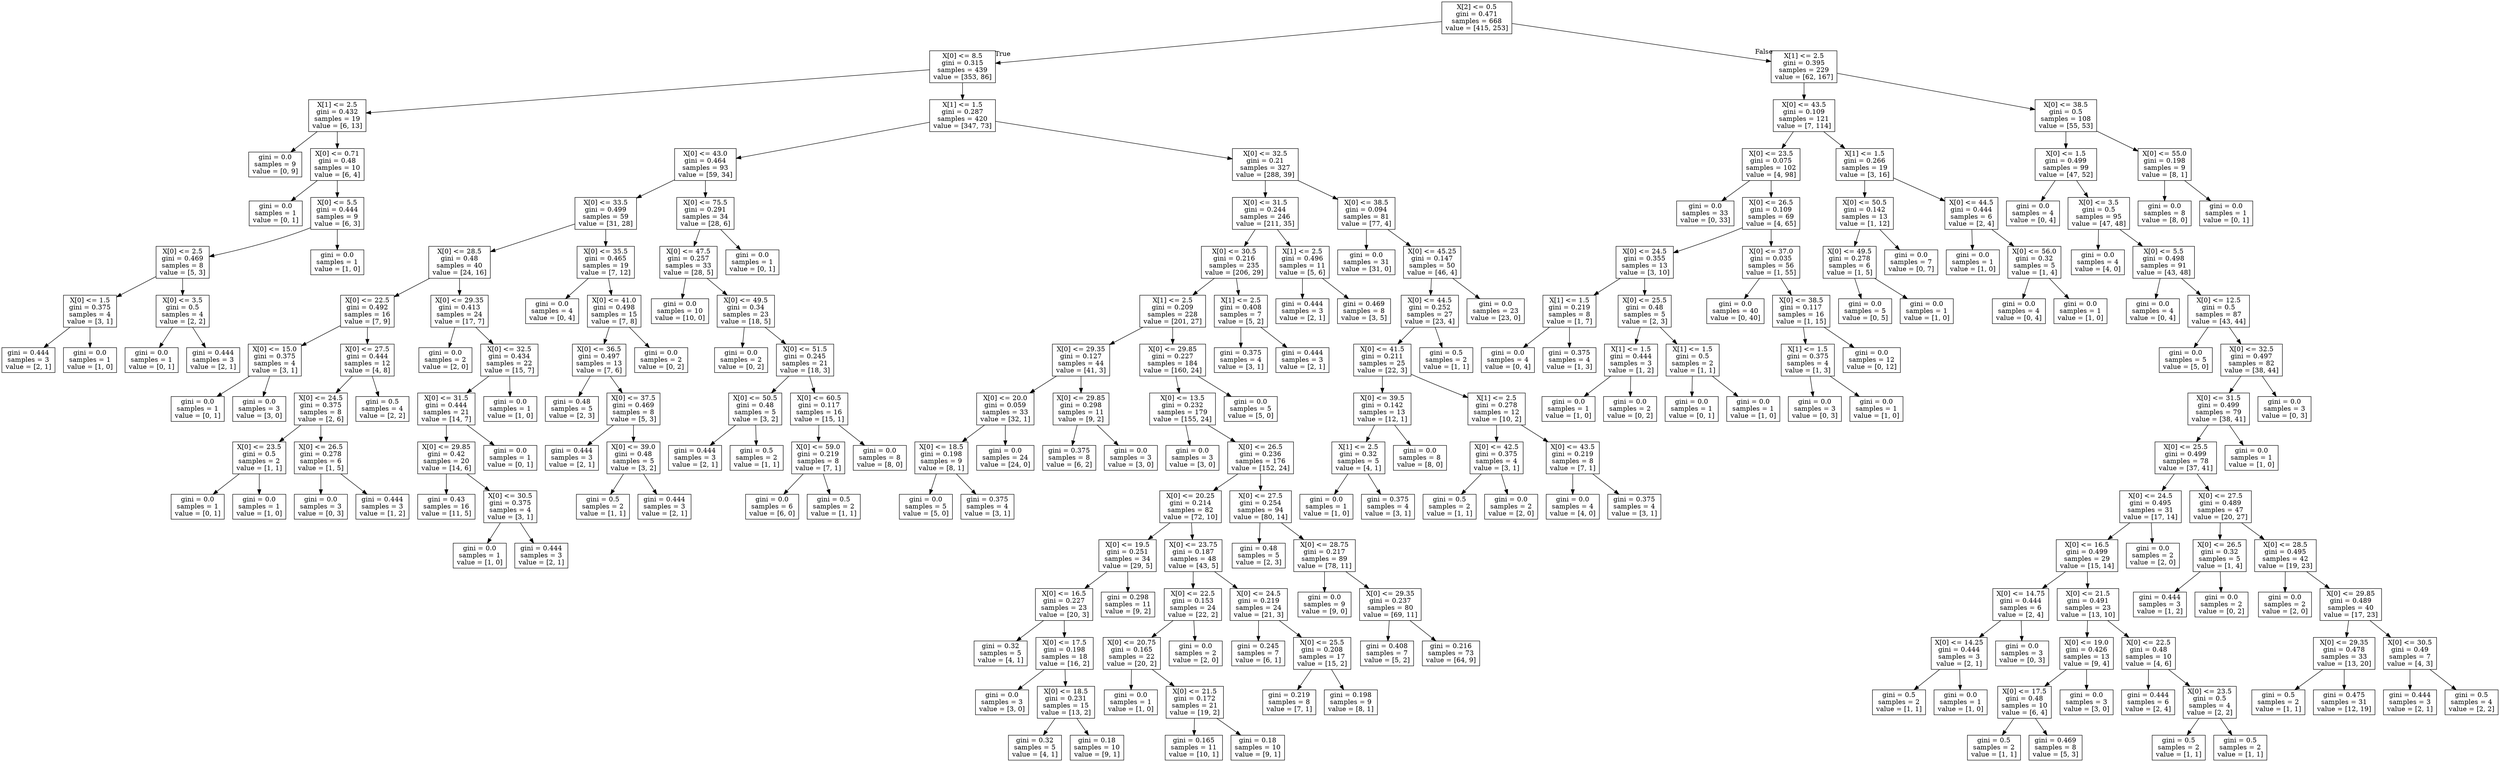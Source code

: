 digraph Tree {
node [shape=box] ;
0 [label="X[2] <= 0.5\ngini = 0.471\nsamples = 668\nvalue = [415, 253]"] ;
1 [label="X[0] <= 8.5\ngini = 0.315\nsamples = 439\nvalue = [353, 86]"] ;
0 -> 1 [labeldistance=2.5, labelangle=45, headlabel="True"] ;
2 [label="X[1] <= 2.5\ngini = 0.432\nsamples = 19\nvalue = [6, 13]"] ;
1 -> 2 ;
3 [label="gini = 0.0\nsamples = 9\nvalue = [0, 9]"] ;
2 -> 3 ;
4 [label="X[0] <= 0.71\ngini = 0.48\nsamples = 10\nvalue = [6, 4]"] ;
2 -> 4 ;
5 [label="gini = 0.0\nsamples = 1\nvalue = [0, 1]"] ;
4 -> 5 ;
6 [label="X[0] <= 5.5\ngini = 0.444\nsamples = 9\nvalue = [6, 3]"] ;
4 -> 6 ;
7 [label="X[0] <= 2.5\ngini = 0.469\nsamples = 8\nvalue = [5, 3]"] ;
6 -> 7 ;
8 [label="X[0] <= 1.5\ngini = 0.375\nsamples = 4\nvalue = [3, 1]"] ;
7 -> 8 ;
9 [label="gini = 0.444\nsamples = 3\nvalue = [2, 1]"] ;
8 -> 9 ;
10 [label="gini = 0.0\nsamples = 1\nvalue = [1, 0]"] ;
8 -> 10 ;
11 [label="X[0] <= 3.5\ngini = 0.5\nsamples = 4\nvalue = [2, 2]"] ;
7 -> 11 ;
12 [label="gini = 0.0\nsamples = 1\nvalue = [0, 1]"] ;
11 -> 12 ;
13 [label="gini = 0.444\nsamples = 3\nvalue = [2, 1]"] ;
11 -> 13 ;
14 [label="gini = 0.0\nsamples = 1\nvalue = [1, 0]"] ;
6 -> 14 ;
15 [label="X[1] <= 1.5\ngini = 0.287\nsamples = 420\nvalue = [347, 73]"] ;
1 -> 15 ;
16 [label="X[0] <= 43.0\ngini = 0.464\nsamples = 93\nvalue = [59, 34]"] ;
15 -> 16 ;
17 [label="X[0] <= 33.5\ngini = 0.499\nsamples = 59\nvalue = [31, 28]"] ;
16 -> 17 ;
18 [label="X[0] <= 28.5\ngini = 0.48\nsamples = 40\nvalue = [24, 16]"] ;
17 -> 18 ;
19 [label="X[0] <= 22.5\ngini = 0.492\nsamples = 16\nvalue = [7, 9]"] ;
18 -> 19 ;
20 [label="X[0] <= 15.0\ngini = 0.375\nsamples = 4\nvalue = [3, 1]"] ;
19 -> 20 ;
21 [label="gini = 0.0\nsamples = 1\nvalue = [0, 1]"] ;
20 -> 21 ;
22 [label="gini = 0.0\nsamples = 3\nvalue = [3, 0]"] ;
20 -> 22 ;
23 [label="X[0] <= 27.5\ngini = 0.444\nsamples = 12\nvalue = [4, 8]"] ;
19 -> 23 ;
24 [label="X[0] <= 24.5\ngini = 0.375\nsamples = 8\nvalue = [2, 6]"] ;
23 -> 24 ;
25 [label="X[0] <= 23.5\ngini = 0.5\nsamples = 2\nvalue = [1, 1]"] ;
24 -> 25 ;
26 [label="gini = 0.0\nsamples = 1\nvalue = [0, 1]"] ;
25 -> 26 ;
27 [label="gini = 0.0\nsamples = 1\nvalue = [1, 0]"] ;
25 -> 27 ;
28 [label="X[0] <= 26.5\ngini = 0.278\nsamples = 6\nvalue = [1, 5]"] ;
24 -> 28 ;
29 [label="gini = 0.0\nsamples = 3\nvalue = [0, 3]"] ;
28 -> 29 ;
30 [label="gini = 0.444\nsamples = 3\nvalue = [1, 2]"] ;
28 -> 30 ;
31 [label="gini = 0.5\nsamples = 4\nvalue = [2, 2]"] ;
23 -> 31 ;
32 [label="X[0] <= 29.35\ngini = 0.413\nsamples = 24\nvalue = [17, 7]"] ;
18 -> 32 ;
33 [label="gini = 0.0\nsamples = 2\nvalue = [2, 0]"] ;
32 -> 33 ;
34 [label="X[0] <= 32.5\ngini = 0.434\nsamples = 22\nvalue = [15, 7]"] ;
32 -> 34 ;
35 [label="X[0] <= 31.5\ngini = 0.444\nsamples = 21\nvalue = [14, 7]"] ;
34 -> 35 ;
36 [label="X[0] <= 29.85\ngini = 0.42\nsamples = 20\nvalue = [14, 6]"] ;
35 -> 36 ;
37 [label="gini = 0.43\nsamples = 16\nvalue = [11, 5]"] ;
36 -> 37 ;
38 [label="X[0] <= 30.5\ngini = 0.375\nsamples = 4\nvalue = [3, 1]"] ;
36 -> 38 ;
39 [label="gini = 0.0\nsamples = 1\nvalue = [1, 0]"] ;
38 -> 39 ;
40 [label="gini = 0.444\nsamples = 3\nvalue = [2, 1]"] ;
38 -> 40 ;
41 [label="gini = 0.0\nsamples = 1\nvalue = [0, 1]"] ;
35 -> 41 ;
42 [label="gini = 0.0\nsamples = 1\nvalue = [1, 0]"] ;
34 -> 42 ;
43 [label="X[0] <= 35.5\ngini = 0.465\nsamples = 19\nvalue = [7, 12]"] ;
17 -> 43 ;
44 [label="gini = 0.0\nsamples = 4\nvalue = [0, 4]"] ;
43 -> 44 ;
45 [label="X[0] <= 41.0\ngini = 0.498\nsamples = 15\nvalue = [7, 8]"] ;
43 -> 45 ;
46 [label="X[0] <= 36.5\ngini = 0.497\nsamples = 13\nvalue = [7, 6]"] ;
45 -> 46 ;
47 [label="gini = 0.48\nsamples = 5\nvalue = [2, 3]"] ;
46 -> 47 ;
48 [label="X[0] <= 37.5\ngini = 0.469\nsamples = 8\nvalue = [5, 3]"] ;
46 -> 48 ;
49 [label="gini = 0.444\nsamples = 3\nvalue = [2, 1]"] ;
48 -> 49 ;
50 [label="X[0] <= 39.0\ngini = 0.48\nsamples = 5\nvalue = [3, 2]"] ;
48 -> 50 ;
51 [label="gini = 0.5\nsamples = 2\nvalue = [1, 1]"] ;
50 -> 51 ;
52 [label="gini = 0.444\nsamples = 3\nvalue = [2, 1]"] ;
50 -> 52 ;
53 [label="gini = 0.0\nsamples = 2\nvalue = [0, 2]"] ;
45 -> 53 ;
54 [label="X[0] <= 75.5\ngini = 0.291\nsamples = 34\nvalue = [28, 6]"] ;
16 -> 54 ;
55 [label="X[0] <= 47.5\ngini = 0.257\nsamples = 33\nvalue = [28, 5]"] ;
54 -> 55 ;
56 [label="gini = 0.0\nsamples = 10\nvalue = [10, 0]"] ;
55 -> 56 ;
57 [label="X[0] <= 49.5\ngini = 0.34\nsamples = 23\nvalue = [18, 5]"] ;
55 -> 57 ;
58 [label="gini = 0.0\nsamples = 2\nvalue = [0, 2]"] ;
57 -> 58 ;
59 [label="X[0] <= 51.5\ngini = 0.245\nsamples = 21\nvalue = [18, 3]"] ;
57 -> 59 ;
60 [label="X[0] <= 50.5\ngini = 0.48\nsamples = 5\nvalue = [3, 2]"] ;
59 -> 60 ;
61 [label="gini = 0.444\nsamples = 3\nvalue = [2, 1]"] ;
60 -> 61 ;
62 [label="gini = 0.5\nsamples = 2\nvalue = [1, 1]"] ;
60 -> 62 ;
63 [label="X[0] <= 60.5\ngini = 0.117\nsamples = 16\nvalue = [15, 1]"] ;
59 -> 63 ;
64 [label="X[0] <= 59.0\ngini = 0.219\nsamples = 8\nvalue = [7, 1]"] ;
63 -> 64 ;
65 [label="gini = 0.0\nsamples = 6\nvalue = [6, 0]"] ;
64 -> 65 ;
66 [label="gini = 0.5\nsamples = 2\nvalue = [1, 1]"] ;
64 -> 66 ;
67 [label="gini = 0.0\nsamples = 8\nvalue = [8, 0]"] ;
63 -> 67 ;
68 [label="gini = 0.0\nsamples = 1\nvalue = [0, 1]"] ;
54 -> 68 ;
69 [label="X[0] <= 32.5\ngini = 0.21\nsamples = 327\nvalue = [288, 39]"] ;
15 -> 69 ;
70 [label="X[0] <= 31.5\ngini = 0.244\nsamples = 246\nvalue = [211, 35]"] ;
69 -> 70 ;
71 [label="X[0] <= 30.5\ngini = 0.216\nsamples = 235\nvalue = [206, 29]"] ;
70 -> 71 ;
72 [label="X[1] <= 2.5\ngini = 0.209\nsamples = 228\nvalue = [201, 27]"] ;
71 -> 72 ;
73 [label="X[0] <= 29.35\ngini = 0.127\nsamples = 44\nvalue = [41, 3]"] ;
72 -> 73 ;
74 [label="X[0] <= 20.0\ngini = 0.059\nsamples = 33\nvalue = [32, 1]"] ;
73 -> 74 ;
75 [label="X[0] <= 18.5\ngini = 0.198\nsamples = 9\nvalue = [8, 1]"] ;
74 -> 75 ;
76 [label="gini = 0.0\nsamples = 5\nvalue = [5, 0]"] ;
75 -> 76 ;
77 [label="gini = 0.375\nsamples = 4\nvalue = [3, 1]"] ;
75 -> 77 ;
78 [label="gini = 0.0\nsamples = 24\nvalue = [24, 0]"] ;
74 -> 78 ;
79 [label="X[0] <= 29.85\ngini = 0.298\nsamples = 11\nvalue = [9, 2]"] ;
73 -> 79 ;
80 [label="gini = 0.375\nsamples = 8\nvalue = [6, 2]"] ;
79 -> 80 ;
81 [label="gini = 0.0\nsamples = 3\nvalue = [3, 0]"] ;
79 -> 81 ;
82 [label="X[0] <= 29.85\ngini = 0.227\nsamples = 184\nvalue = [160, 24]"] ;
72 -> 82 ;
83 [label="X[0] <= 13.5\ngini = 0.232\nsamples = 179\nvalue = [155, 24]"] ;
82 -> 83 ;
84 [label="gini = 0.0\nsamples = 3\nvalue = [3, 0]"] ;
83 -> 84 ;
85 [label="X[0] <= 26.5\ngini = 0.236\nsamples = 176\nvalue = [152, 24]"] ;
83 -> 85 ;
86 [label="X[0] <= 20.25\ngini = 0.214\nsamples = 82\nvalue = [72, 10]"] ;
85 -> 86 ;
87 [label="X[0] <= 19.5\ngini = 0.251\nsamples = 34\nvalue = [29, 5]"] ;
86 -> 87 ;
88 [label="X[0] <= 16.5\ngini = 0.227\nsamples = 23\nvalue = [20, 3]"] ;
87 -> 88 ;
89 [label="gini = 0.32\nsamples = 5\nvalue = [4, 1]"] ;
88 -> 89 ;
90 [label="X[0] <= 17.5\ngini = 0.198\nsamples = 18\nvalue = [16, 2]"] ;
88 -> 90 ;
91 [label="gini = 0.0\nsamples = 3\nvalue = [3, 0]"] ;
90 -> 91 ;
92 [label="X[0] <= 18.5\ngini = 0.231\nsamples = 15\nvalue = [13, 2]"] ;
90 -> 92 ;
93 [label="gini = 0.32\nsamples = 5\nvalue = [4, 1]"] ;
92 -> 93 ;
94 [label="gini = 0.18\nsamples = 10\nvalue = [9, 1]"] ;
92 -> 94 ;
95 [label="gini = 0.298\nsamples = 11\nvalue = [9, 2]"] ;
87 -> 95 ;
96 [label="X[0] <= 23.75\ngini = 0.187\nsamples = 48\nvalue = [43, 5]"] ;
86 -> 96 ;
97 [label="X[0] <= 22.5\ngini = 0.153\nsamples = 24\nvalue = [22, 2]"] ;
96 -> 97 ;
98 [label="X[0] <= 20.75\ngini = 0.165\nsamples = 22\nvalue = [20, 2]"] ;
97 -> 98 ;
99 [label="gini = 0.0\nsamples = 1\nvalue = [1, 0]"] ;
98 -> 99 ;
100 [label="X[0] <= 21.5\ngini = 0.172\nsamples = 21\nvalue = [19, 2]"] ;
98 -> 100 ;
101 [label="gini = 0.165\nsamples = 11\nvalue = [10, 1]"] ;
100 -> 101 ;
102 [label="gini = 0.18\nsamples = 10\nvalue = [9, 1]"] ;
100 -> 102 ;
103 [label="gini = 0.0\nsamples = 2\nvalue = [2, 0]"] ;
97 -> 103 ;
104 [label="X[0] <= 24.5\ngini = 0.219\nsamples = 24\nvalue = [21, 3]"] ;
96 -> 104 ;
105 [label="gini = 0.245\nsamples = 7\nvalue = [6, 1]"] ;
104 -> 105 ;
106 [label="X[0] <= 25.5\ngini = 0.208\nsamples = 17\nvalue = [15, 2]"] ;
104 -> 106 ;
107 [label="gini = 0.219\nsamples = 8\nvalue = [7, 1]"] ;
106 -> 107 ;
108 [label="gini = 0.198\nsamples = 9\nvalue = [8, 1]"] ;
106 -> 108 ;
109 [label="X[0] <= 27.5\ngini = 0.254\nsamples = 94\nvalue = [80, 14]"] ;
85 -> 109 ;
110 [label="gini = 0.48\nsamples = 5\nvalue = [2, 3]"] ;
109 -> 110 ;
111 [label="X[0] <= 28.75\ngini = 0.217\nsamples = 89\nvalue = [78, 11]"] ;
109 -> 111 ;
112 [label="gini = 0.0\nsamples = 9\nvalue = [9, 0]"] ;
111 -> 112 ;
113 [label="X[0] <= 29.35\ngini = 0.237\nsamples = 80\nvalue = [69, 11]"] ;
111 -> 113 ;
114 [label="gini = 0.408\nsamples = 7\nvalue = [5, 2]"] ;
113 -> 114 ;
115 [label="gini = 0.216\nsamples = 73\nvalue = [64, 9]"] ;
113 -> 115 ;
116 [label="gini = 0.0\nsamples = 5\nvalue = [5, 0]"] ;
82 -> 116 ;
117 [label="X[1] <= 2.5\ngini = 0.408\nsamples = 7\nvalue = [5, 2]"] ;
71 -> 117 ;
118 [label="gini = 0.375\nsamples = 4\nvalue = [3, 1]"] ;
117 -> 118 ;
119 [label="gini = 0.444\nsamples = 3\nvalue = [2, 1]"] ;
117 -> 119 ;
120 [label="X[1] <= 2.5\ngini = 0.496\nsamples = 11\nvalue = [5, 6]"] ;
70 -> 120 ;
121 [label="gini = 0.444\nsamples = 3\nvalue = [2, 1]"] ;
120 -> 121 ;
122 [label="gini = 0.469\nsamples = 8\nvalue = [3, 5]"] ;
120 -> 122 ;
123 [label="X[0] <= 38.5\ngini = 0.094\nsamples = 81\nvalue = [77, 4]"] ;
69 -> 123 ;
124 [label="gini = 0.0\nsamples = 31\nvalue = [31, 0]"] ;
123 -> 124 ;
125 [label="X[0] <= 45.25\ngini = 0.147\nsamples = 50\nvalue = [46, 4]"] ;
123 -> 125 ;
126 [label="X[0] <= 44.5\ngini = 0.252\nsamples = 27\nvalue = [23, 4]"] ;
125 -> 126 ;
127 [label="X[0] <= 41.5\ngini = 0.211\nsamples = 25\nvalue = [22, 3]"] ;
126 -> 127 ;
128 [label="X[0] <= 39.5\ngini = 0.142\nsamples = 13\nvalue = [12, 1]"] ;
127 -> 128 ;
129 [label="X[1] <= 2.5\ngini = 0.32\nsamples = 5\nvalue = [4, 1]"] ;
128 -> 129 ;
130 [label="gini = 0.0\nsamples = 1\nvalue = [1, 0]"] ;
129 -> 130 ;
131 [label="gini = 0.375\nsamples = 4\nvalue = [3, 1]"] ;
129 -> 131 ;
132 [label="gini = 0.0\nsamples = 8\nvalue = [8, 0]"] ;
128 -> 132 ;
133 [label="X[1] <= 2.5\ngini = 0.278\nsamples = 12\nvalue = [10, 2]"] ;
127 -> 133 ;
134 [label="X[0] <= 42.5\ngini = 0.375\nsamples = 4\nvalue = [3, 1]"] ;
133 -> 134 ;
135 [label="gini = 0.5\nsamples = 2\nvalue = [1, 1]"] ;
134 -> 135 ;
136 [label="gini = 0.0\nsamples = 2\nvalue = [2, 0]"] ;
134 -> 136 ;
137 [label="X[0] <= 43.5\ngini = 0.219\nsamples = 8\nvalue = [7, 1]"] ;
133 -> 137 ;
138 [label="gini = 0.0\nsamples = 4\nvalue = [4, 0]"] ;
137 -> 138 ;
139 [label="gini = 0.375\nsamples = 4\nvalue = [3, 1]"] ;
137 -> 139 ;
140 [label="gini = 0.5\nsamples = 2\nvalue = [1, 1]"] ;
126 -> 140 ;
141 [label="gini = 0.0\nsamples = 23\nvalue = [23, 0]"] ;
125 -> 141 ;
142 [label="X[1] <= 2.5\ngini = 0.395\nsamples = 229\nvalue = [62, 167]"] ;
0 -> 142 [labeldistance=2.5, labelangle=-45, headlabel="False"] ;
143 [label="X[0] <= 43.5\ngini = 0.109\nsamples = 121\nvalue = [7, 114]"] ;
142 -> 143 ;
144 [label="X[0] <= 23.5\ngini = 0.075\nsamples = 102\nvalue = [4, 98]"] ;
143 -> 144 ;
145 [label="gini = 0.0\nsamples = 33\nvalue = [0, 33]"] ;
144 -> 145 ;
146 [label="X[0] <= 26.5\ngini = 0.109\nsamples = 69\nvalue = [4, 65]"] ;
144 -> 146 ;
147 [label="X[0] <= 24.5\ngini = 0.355\nsamples = 13\nvalue = [3, 10]"] ;
146 -> 147 ;
148 [label="X[1] <= 1.5\ngini = 0.219\nsamples = 8\nvalue = [1, 7]"] ;
147 -> 148 ;
149 [label="gini = 0.0\nsamples = 4\nvalue = [0, 4]"] ;
148 -> 149 ;
150 [label="gini = 0.375\nsamples = 4\nvalue = [1, 3]"] ;
148 -> 150 ;
151 [label="X[0] <= 25.5\ngini = 0.48\nsamples = 5\nvalue = [2, 3]"] ;
147 -> 151 ;
152 [label="X[1] <= 1.5\ngini = 0.444\nsamples = 3\nvalue = [1, 2]"] ;
151 -> 152 ;
153 [label="gini = 0.0\nsamples = 1\nvalue = [1, 0]"] ;
152 -> 153 ;
154 [label="gini = 0.0\nsamples = 2\nvalue = [0, 2]"] ;
152 -> 154 ;
155 [label="X[1] <= 1.5\ngini = 0.5\nsamples = 2\nvalue = [1, 1]"] ;
151 -> 155 ;
156 [label="gini = 0.0\nsamples = 1\nvalue = [0, 1]"] ;
155 -> 156 ;
157 [label="gini = 0.0\nsamples = 1\nvalue = [1, 0]"] ;
155 -> 157 ;
158 [label="X[0] <= 37.0\ngini = 0.035\nsamples = 56\nvalue = [1, 55]"] ;
146 -> 158 ;
159 [label="gini = 0.0\nsamples = 40\nvalue = [0, 40]"] ;
158 -> 159 ;
160 [label="X[0] <= 38.5\ngini = 0.117\nsamples = 16\nvalue = [1, 15]"] ;
158 -> 160 ;
161 [label="X[1] <= 1.5\ngini = 0.375\nsamples = 4\nvalue = [1, 3]"] ;
160 -> 161 ;
162 [label="gini = 0.0\nsamples = 3\nvalue = [0, 3]"] ;
161 -> 162 ;
163 [label="gini = 0.0\nsamples = 1\nvalue = [1, 0]"] ;
161 -> 163 ;
164 [label="gini = 0.0\nsamples = 12\nvalue = [0, 12]"] ;
160 -> 164 ;
165 [label="X[1] <= 1.5\ngini = 0.266\nsamples = 19\nvalue = [3, 16]"] ;
143 -> 165 ;
166 [label="X[0] <= 50.5\ngini = 0.142\nsamples = 13\nvalue = [1, 12]"] ;
165 -> 166 ;
167 [label="X[0] <= 49.5\ngini = 0.278\nsamples = 6\nvalue = [1, 5]"] ;
166 -> 167 ;
168 [label="gini = 0.0\nsamples = 5\nvalue = [0, 5]"] ;
167 -> 168 ;
169 [label="gini = 0.0\nsamples = 1\nvalue = [1, 0]"] ;
167 -> 169 ;
170 [label="gini = 0.0\nsamples = 7\nvalue = [0, 7]"] ;
166 -> 170 ;
171 [label="X[0] <= 44.5\ngini = 0.444\nsamples = 6\nvalue = [2, 4]"] ;
165 -> 171 ;
172 [label="gini = 0.0\nsamples = 1\nvalue = [1, 0]"] ;
171 -> 172 ;
173 [label="X[0] <= 56.0\ngini = 0.32\nsamples = 5\nvalue = [1, 4]"] ;
171 -> 173 ;
174 [label="gini = 0.0\nsamples = 4\nvalue = [0, 4]"] ;
173 -> 174 ;
175 [label="gini = 0.0\nsamples = 1\nvalue = [1, 0]"] ;
173 -> 175 ;
176 [label="X[0] <= 38.5\ngini = 0.5\nsamples = 108\nvalue = [55, 53]"] ;
142 -> 176 ;
177 [label="X[0] <= 1.5\ngini = 0.499\nsamples = 99\nvalue = [47, 52]"] ;
176 -> 177 ;
178 [label="gini = 0.0\nsamples = 4\nvalue = [0, 4]"] ;
177 -> 178 ;
179 [label="X[0] <= 3.5\ngini = 0.5\nsamples = 95\nvalue = [47, 48]"] ;
177 -> 179 ;
180 [label="gini = 0.0\nsamples = 4\nvalue = [4, 0]"] ;
179 -> 180 ;
181 [label="X[0] <= 5.5\ngini = 0.498\nsamples = 91\nvalue = [43, 48]"] ;
179 -> 181 ;
182 [label="gini = 0.0\nsamples = 4\nvalue = [0, 4]"] ;
181 -> 182 ;
183 [label="X[0] <= 12.5\ngini = 0.5\nsamples = 87\nvalue = [43, 44]"] ;
181 -> 183 ;
184 [label="gini = 0.0\nsamples = 5\nvalue = [5, 0]"] ;
183 -> 184 ;
185 [label="X[0] <= 32.5\ngini = 0.497\nsamples = 82\nvalue = [38, 44]"] ;
183 -> 185 ;
186 [label="X[0] <= 31.5\ngini = 0.499\nsamples = 79\nvalue = [38, 41]"] ;
185 -> 186 ;
187 [label="X[0] <= 25.5\ngini = 0.499\nsamples = 78\nvalue = [37, 41]"] ;
186 -> 187 ;
188 [label="X[0] <= 24.5\ngini = 0.495\nsamples = 31\nvalue = [17, 14]"] ;
187 -> 188 ;
189 [label="X[0] <= 16.5\ngini = 0.499\nsamples = 29\nvalue = [15, 14]"] ;
188 -> 189 ;
190 [label="X[0] <= 14.75\ngini = 0.444\nsamples = 6\nvalue = [2, 4]"] ;
189 -> 190 ;
191 [label="X[0] <= 14.25\ngini = 0.444\nsamples = 3\nvalue = [2, 1]"] ;
190 -> 191 ;
192 [label="gini = 0.5\nsamples = 2\nvalue = [1, 1]"] ;
191 -> 192 ;
193 [label="gini = 0.0\nsamples = 1\nvalue = [1, 0]"] ;
191 -> 193 ;
194 [label="gini = 0.0\nsamples = 3\nvalue = [0, 3]"] ;
190 -> 194 ;
195 [label="X[0] <= 21.5\ngini = 0.491\nsamples = 23\nvalue = [13, 10]"] ;
189 -> 195 ;
196 [label="X[0] <= 19.0\ngini = 0.426\nsamples = 13\nvalue = [9, 4]"] ;
195 -> 196 ;
197 [label="X[0] <= 17.5\ngini = 0.48\nsamples = 10\nvalue = [6, 4]"] ;
196 -> 197 ;
198 [label="gini = 0.5\nsamples = 2\nvalue = [1, 1]"] ;
197 -> 198 ;
199 [label="gini = 0.469\nsamples = 8\nvalue = [5, 3]"] ;
197 -> 199 ;
200 [label="gini = 0.0\nsamples = 3\nvalue = [3, 0]"] ;
196 -> 200 ;
201 [label="X[0] <= 22.5\ngini = 0.48\nsamples = 10\nvalue = [4, 6]"] ;
195 -> 201 ;
202 [label="gini = 0.444\nsamples = 6\nvalue = [2, 4]"] ;
201 -> 202 ;
203 [label="X[0] <= 23.5\ngini = 0.5\nsamples = 4\nvalue = [2, 2]"] ;
201 -> 203 ;
204 [label="gini = 0.5\nsamples = 2\nvalue = [1, 1]"] ;
203 -> 204 ;
205 [label="gini = 0.5\nsamples = 2\nvalue = [1, 1]"] ;
203 -> 205 ;
206 [label="gini = 0.0\nsamples = 2\nvalue = [2, 0]"] ;
188 -> 206 ;
207 [label="X[0] <= 27.5\ngini = 0.489\nsamples = 47\nvalue = [20, 27]"] ;
187 -> 207 ;
208 [label="X[0] <= 26.5\ngini = 0.32\nsamples = 5\nvalue = [1, 4]"] ;
207 -> 208 ;
209 [label="gini = 0.444\nsamples = 3\nvalue = [1, 2]"] ;
208 -> 209 ;
210 [label="gini = 0.0\nsamples = 2\nvalue = [0, 2]"] ;
208 -> 210 ;
211 [label="X[0] <= 28.5\ngini = 0.495\nsamples = 42\nvalue = [19, 23]"] ;
207 -> 211 ;
212 [label="gini = 0.0\nsamples = 2\nvalue = [2, 0]"] ;
211 -> 212 ;
213 [label="X[0] <= 29.85\ngini = 0.489\nsamples = 40\nvalue = [17, 23]"] ;
211 -> 213 ;
214 [label="X[0] <= 29.35\ngini = 0.478\nsamples = 33\nvalue = [13, 20]"] ;
213 -> 214 ;
215 [label="gini = 0.5\nsamples = 2\nvalue = [1, 1]"] ;
214 -> 215 ;
216 [label="gini = 0.475\nsamples = 31\nvalue = [12, 19]"] ;
214 -> 216 ;
217 [label="X[0] <= 30.5\ngini = 0.49\nsamples = 7\nvalue = [4, 3]"] ;
213 -> 217 ;
218 [label="gini = 0.444\nsamples = 3\nvalue = [2, 1]"] ;
217 -> 218 ;
219 [label="gini = 0.5\nsamples = 4\nvalue = [2, 2]"] ;
217 -> 219 ;
220 [label="gini = 0.0\nsamples = 1\nvalue = [1, 0]"] ;
186 -> 220 ;
221 [label="gini = 0.0\nsamples = 3\nvalue = [0, 3]"] ;
185 -> 221 ;
222 [label="X[0] <= 55.0\ngini = 0.198\nsamples = 9\nvalue = [8, 1]"] ;
176 -> 222 ;
223 [label="gini = 0.0\nsamples = 8\nvalue = [8, 0]"] ;
222 -> 223 ;
224 [label="gini = 0.0\nsamples = 1\nvalue = [0, 1]"] ;
222 -> 224 ;
}
